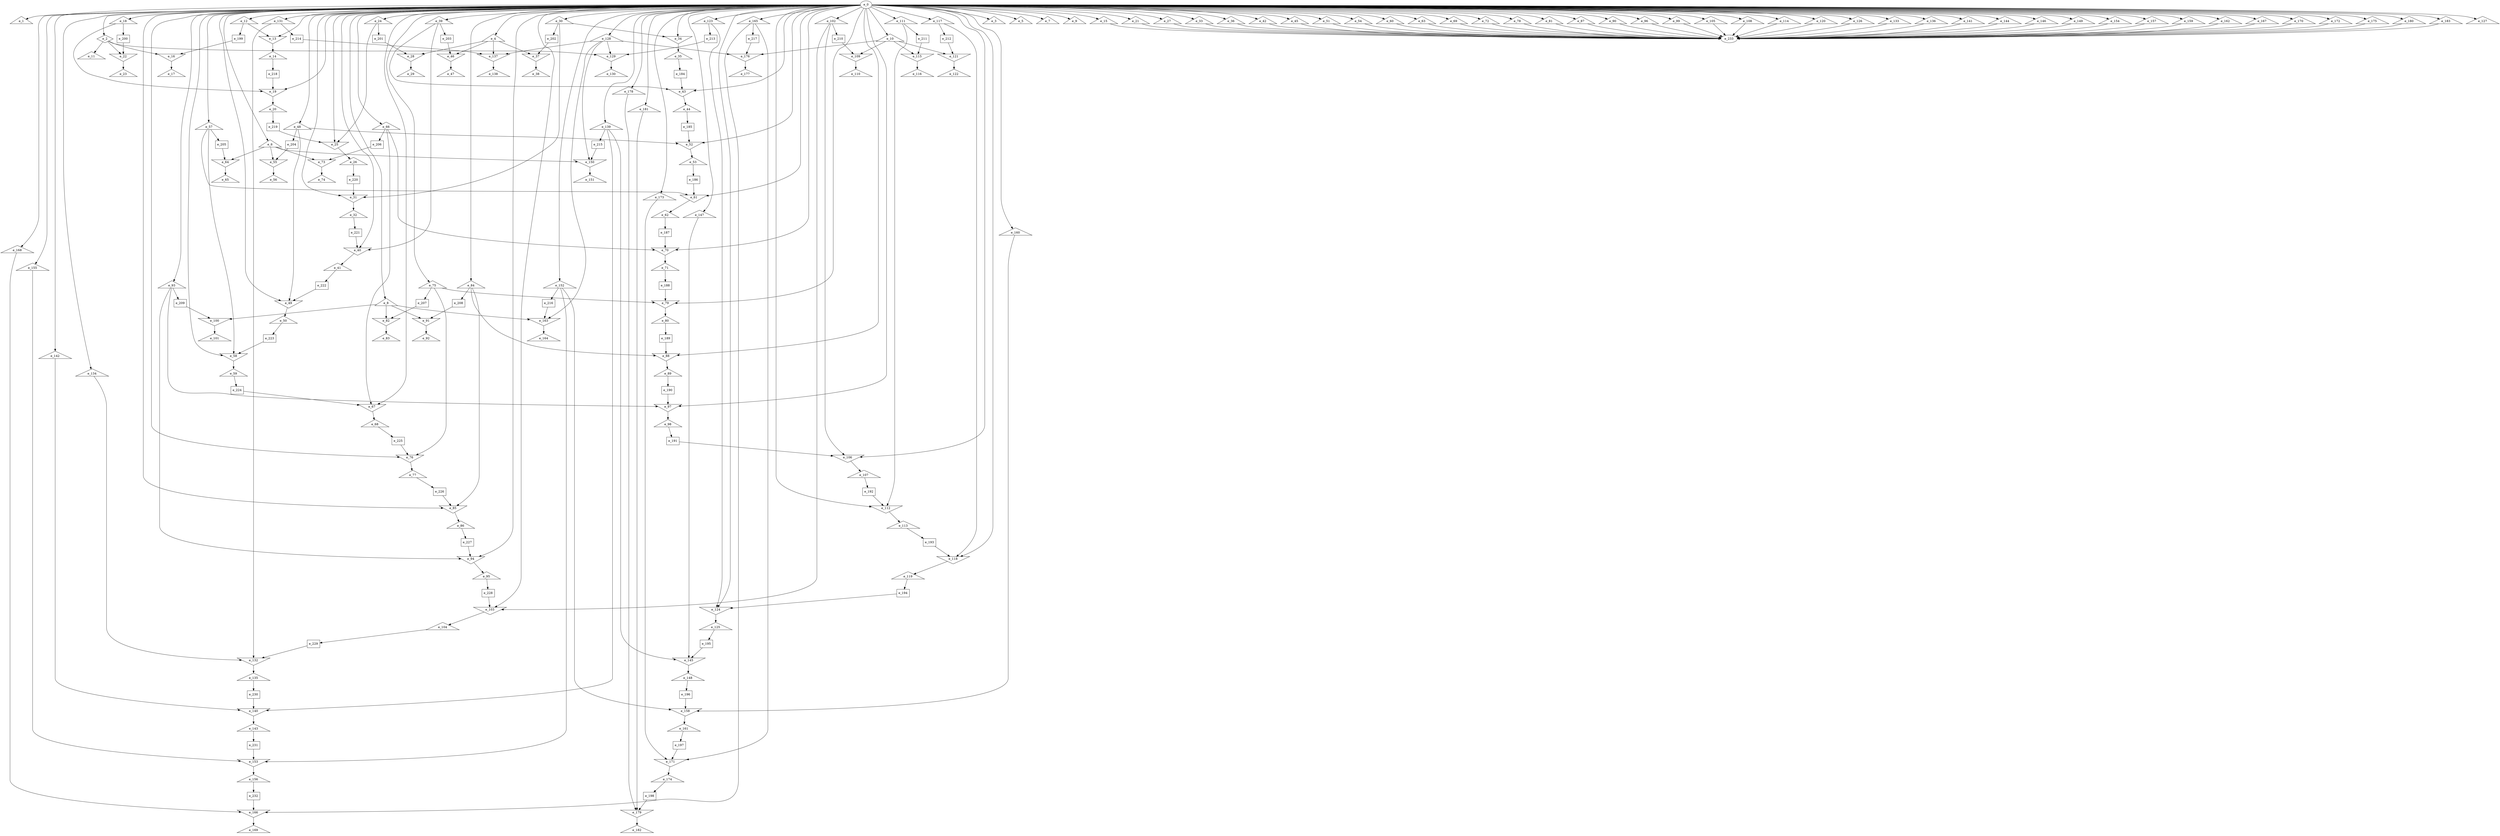 digraph control_path {
  e_0: entry_node : n ;
  e_1 [shape = triangle];
  e_2 [shape = diamond];
  e_3 [shape = triangle];
  e_4 [shape = triangle];
  e_5 [shape = triangle];
  e_6 [shape = triangle];
  e_7 [shape = triangle];
  e_8 [shape = triangle];
  e_9 [shape = triangle];
  e_10 [shape = triangle];
  e_11 [shape = triangle];
  e_12 [shape = triangle];
  e_13 [shape = invtriangle];
  e_14 [shape = triangle];
  e_15 [shape = triangle];
  e_16 [shape = invtriangle];
  e_17 [shape = triangle];
  e_18 [shape = triangle];
  e_19 [shape = invtriangle];
  e_20 [shape = triangle];
  e_21 [shape = triangle];
  e_22 [shape = invtriangle];
  e_23 [shape = triangle];
  e_24 [shape = triangle];
  e_25 [shape = invtriangle];
  e_26 [shape = triangle];
  e_27 [shape = triangle];
  e_28 [shape = invtriangle];
  e_29 [shape = triangle];
  e_30 [shape = triangle];
  e_31 [shape = invtriangle];
  e_32 [shape = triangle];
  e_33 [shape = triangle];
  e_34 [shape = invtriangle];
  e_35 [shape = triangle];
  e_36 [shape = triangle];
  e_37 [shape = invtriangle];
  e_38 [shape = triangle];
  e_39 [shape = triangle];
  e_40 [shape = invtriangle];
  e_41 [shape = triangle];
  e_42 [shape = triangle];
  e_43 [shape = invtriangle];
  e_44 [shape = triangle];
  e_45 [shape = triangle];
  e_46 [shape = invtriangle];
  e_47 [shape = triangle];
  e_48 [shape = triangle];
  e_49 [shape = invtriangle];
  e_50 [shape = triangle];
  e_51 [shape = triangle];
  e_52 [shape = invtriangle];
  e_53 [shape = triangle];
  e_54 [shape = triangle];
  e_55 [shape = invtriangle];
  e_56 [shape = triangle];
  e_57 [shape = triangle];
  e_58 [shape = invtriangle];
  e_59 [shape = triangle];
  e_60 [shape = triangle];
  e_61 [shape = invtriangle];
  e_62 [shape = triangle];
  e_63 [shape = triangle];
  e_64 [shape = invtriangle];
  e_65 [shape = triangle];
  e_66 [shape = triangle];
  e_67 [shape = invtriangle];
  e_68 [shape = triangle];
  e_69 [shape = triangle];
  e_70 [shape = invtriangle];
  e_71 [shape = triangle];
  e_72 [shape = triangle];
  e_73 [shape = invtriangle];
  e_74 [shape = triangle];
  e_75 [shape = triangle];
  e_76 [shape = invtriangle];
  e_77 [shape = triangle];
  e_78 [shape = triangle];
  e_79 [shape = invtriangle];
  e_80 [shape = triangle];
  e_81 [shape = triangle];
  e_82 [shape = invtriangle];
  e_83 [shape = triangle];
  e_84 [shape = triangle];
  e_85 [shape = invtriangle];
  e_86 [shape = triangle];
  e_87 [shape = triangle];
  e_88 [shape = invtriangle];
  e_89 [shape = triangle];
  e_90 [shape = triangle];
  e_91 [shape = invtriangle];
  e_92 [shape = triangle];
  e_93 [shape = triangle];
  e_94 [shape = invtriangle];
  e_95 [shape = triangle];
  e_96 [shape = triangle];
  e_97 [shape = invtriangle];
  e_98 [shape = triangle];
  e_99 [shape = triangle];
  e_100 [shape = invtriangle];
  e_101 [shape = triangle];
  e_102 [shape = triangle];
  e_103 [shape = invtriangle];
  e_104 [shape = triangle];
  e_105 [shape = triangle];
  e_106 [shape = invtriangle];
  e_107 [shape = triangle];
  e_108 [shape = triangle];
  e_109 [shape = invtriangle];
  e_110 [shape = triangle];
  e_111 [shape = triangle];
  e_112 [shape = invtriangle];
  e_113 [shape = triangle];
  e_114 [shape = triangle];
  e_115 [shape = invtriangle];
  e_116 [shape = triangle];
  e_117 [shape = triangle];
  e_118 [shape = invtriangle];
  e_119 [shape = triangle];
  e_120 [shape = triangle];
  e_121 [shape = invtriangle];
  e_122 [shape = triangle];
  e_123 [shape = triangle];
  e_124 [shape = invtriangle];
  e_125 [shape = triangle];
  e_126 [shape = triangle];
  e_127 [shape = triangle];
  e_128 [shape = triangle];
  e_129 [shape = invtriangle];
  e_130 [shape = triangle];
  e_131 [shape = triangle];
  e_132 [shape = invtriangle];
  e_133 [shape = triangle];
  e_134 [shape = triangle];
  e_135 [shape = triangle];
  e_136 [shape = triangle];
  e_137 [shape = invtriangle];
  e_138 [shape = triangle];
  e_139 [shape = triangle];
  e_140 [shape = invtriangle];
  e_141 [shape = triangle];
  e_142 [shape = triangle];
  e_143 [shape = triangle];
  e_144 [shape = triangle];
  e_145 [shape = invtriangle];
  e_146 [shape = triangle];
  e_147 [shape = triangle];
  e_148 [shape = triangle];
  e_149 [shape = triangle];
  e_150 [shape = invtriangle];
  e_151 [shape = triangle];
  e_152 [shape = triangle];
  e_153 [shape = invtriangle];
  e_154 [shape = triangle];
  e_155 [shape = triangle];
  e_156 [shape = triangle];
  e_157 [shape = triangle];
  e_158 [shape = invtriangle];
  e_159 [shape = triangle];
  e_160 [shape = triangle];
  e_161 [shape = triangle];
  e_162 [shape = triangle];
  e_163 [shape = invtriangle];
  e_164 [shape = triangle];
  e_165 [shape = triangle];
  e_166 [shape = invtriangle];
  e_167 [shape = triangle];
  e_168 [shape = triangle];
  e_169 [shape = triangle];
  e_170 [shape = triangle];
  e_171 [shape = invtriangle];
  e_172 [shape = triangle];
  e_173 [shape = triangle];
  e_174 [shape = triangle];
  e_175 [shape = triangle];
  e_176 [shape = invtriangle];
  e_177 [shape = triangle];
  e_178 [shape = triangle];
  e_179 [shape = invtriangle];
  e_180 [shape = triangle];
  e_181 [shape = triangle];
  e_182 [shape = triangle];
  e_183 [shape = triangle];
  e_184 [shape = dot];
  e_185 [shape = dot];
  e_186 [shape = dot];
  e_187 [shape = dot];
  e_188 [shape = dot];
  e_189 [shape = dot];
  e_190 [shape = dot];
  e_191 [shape = dot];
  e_192 [shape = dot];
  e_193 [shape = dot];
  e_194 [shape = dot];
  e_195 [shape = dot];
  e_196 [shape = dot];
  e_197 [shape = dot];
  e_198 [shape = dot];
  e_199 [shape = dot];
  e_200 [shape = dot];
  e_201 [shape = dot];
  e_202 [shape = dot];
  e_203 [shape = dot];
  e_204 [shape = dot];
  e_205 [shape = dot];
  e_206 [shape = dot];
  e_207 [shape = dot];
  e_208 [shape = dot];
  e_209 [shape = dot];
  e_210 [shape = dot];
  e_211 [shape = dot];
  e_212 [shape = dot];
  e_213 [shape = dot];
  e_214 [shape = dot];
  e_215 [shape = dot];
  e_216 [shape = dot];
  e_217 [shape = dot];
  e_218 [shape = dot];
  e_219 [shape = dot];
  e_220 [shape = dot];
  e_221 [shape = dot];
  e_222 [shape = dot];
  e_223 [shape = dot];
  e_224 [shape = dot];
  e_225 [shape = dot];
  e_226 [shape = dot];
  e_227 [shape = dot];
  e_228 [shape = dot];
  e_229 [shape = dot];
  e_230 [shape = dot];
  e_231 [shape = dot];
  e_232 [shape = dot];
  e_233: exit_node : s ;
  e_0 -> e_1;
  e_0 -> e_2;
  e_0 -> e_3;
  e_0 -> e_4;
  e_0 -> e_5;
  e_0 -> e_6;
  e_0 -> e_7;
  e_0 -> e_8;
  e_0 -> e_9;
  e_0 -> e_10;
  e_2 -> e_11;
  e_0 -> e_12;
  e_12 -> e_13;
  e_0 -> e_13;
  e_13 -> e_14;
  e_0 -> e_15;
  e_199 -> e_16;
  e_2 -> e_16;
  e_16 -> e_17;
  e_0 -> e_18;
  e_18 -> e_19;
  e_0 -> e_19;
  e_218 -> e_19;
  e_19 -> e_20;
  e_0 -> e_21;
  e_200 -> e_22;
  e_2 -> e_22;
  e_22 -> e_23;
  e_0 -> e_24;
  e_24 -> e_25;
  e_0 -> e_25;
  e_219 -> e_25;
  e_25 -> e_26;
  e_0 -> e_27;
  e_4 -> e_28;
  e_201 -> e_28;
  e_28 -> e_29;
  e_0 -> e_30;
  e_30 -> e_31;
  e_0 -> e_31;
  e_220 -> e_31;
  e_31 -> e_32;
  e_0 -> e_33;
  e_30 -> e_34;
  e_0 -> e_34;
  e_34 -> e_35;
  e_0 -> e_36;
  e_4 -> e_37;
  e_202 -> e_37;
  e_37 -> e_38;
  e_0 -> e_39;
  e_0 -> e_40;
  e_221 -> e_40;
  e_39 -> e_40;
  e_40 -> e_41;
  e_0 -> e_42;
  e_0 -> e_43;
  e_184 -> e_43;
  e_39 -> e_43;
  e_43 -> e_44;
  e_0 -> e_45;
  e_4 -> e_46;
  e_203 -> e_46;
  e_46 -> e_47;
  e_0 -> e_48;
  e_0 -> e_49;
  e_222 -> e_49;
  e_48 -> e_49;
  e_49 -> e_50;
  e_0 -> e_51;
  e_0 -> e_52;
  e_185 -> e_52;
  e_48 -> e_52;
  e_52 -> e_53;
  e_0 -> e_54;
  e_6 -> e_55;
  e_204 -> e_55;
  e_55 -> e_56;
  e_0 -> e_57;
  e_0 -> e_58;
  e_57 -> e_58;
  e_223 -> e_58;
  e_58 -> e_59;
  e_0 -> e_60;
  e_0 -> e_61;
  e_57 -> e_61;
  e_186 -> e_61;
  e_61 -> e_62;
  e_0 -> e_63;
  e_6 -> e_64;
  e_205 -> e_64;
  e_64 -> e_65;
  e_0 -> e_66;
  e_0 -> e_67;
  e_66 -> e_67;
  e_224 -> e_67;
  e_67 -> e_68;
  e_0 -> e_69;
  e_0 -> e_70;
  e_66 -> e_70;
  e_187 -> e_70;
  e_70 -> e_71;
  e_0 -> e_72;
  e_6 -> e_73;
  e_206 -> e_73;
  e_73 -> e_74;
  e_0 -> e_75;
  e_0 -> e_76;
  e_225 -> e_76;
  e_75 -> e_76;
  e_76 -> e_77;
  e_0 -> e_78;
  e_0 -> e_79;
  e_188 -> e_79;
  e_75 -> e_79;
  e_79 -> e_80;
  e_0 -> e_81;
  e_207 -> e_82;
  e_8 -> e_82;
  e_82 -> e_83;
  e_0 -> e_84;
  e_0 -> e_85;
  e_226 -> e_85;
  e_84 -> e_85;
  e_85 -> e_86;
  e_0 -> e_87;
  e_0 -> e_88;
  e_189 -> e_88;
  e_84 -> e_88;
  e_88 -> e_89;
  e_0 -> e_90;
  e_208 -> e_91;
  e_8 -> e_91;
  e_91 -> e_92;
  e_0 -> e_93;
  e_0 -> e_94;
  e_227 -> e_94;
  e_93 -> e_94;
  e_94 -> e_95;
  e_0 -> e_96;
  e_0 -> e_97;
  e_190 -> e_97;
  e_93 -> e_97;
  e_97 -> e_98;
  e_0 -> e_99;
  e_209 -> e_100;
  e_8 -> e_100;
  e_100 -> e_101;
  e_0 -> e_102;
  e_0 -> e_103;
  e_228 -> e_103;
  e_102 -> e_103;
  e_103 -> e_104;
  e_0 -> e_105;
  e_0 -> e_106;
  e_191 -> e_106;
  e_102 -> e_106;
  e_106 -> e_107;
  e_0 -> e_108;
  e_210 -> e_109;
  e_10 -> e_109;
  e_109 -> e_110;
  e_0 -> e_111;
  e_0 -> e_112;
  e_192 -> e_112;
  e_111 -> e_112;
  e_112 -> e_113;
  e_0 -> e_114;
  e_211 -> e_115;
  e_10 -> e_115;
  e_115 -> e_116;
  e_0 -> e_117;
  e_0 -> e_118;
  e_193 -> e_118;
  e_117 -> e_118;
  e_118 -> e_119;
  e_0 -> e_120;
  e_212 -> e_121;
  e_10 -> e_121;
  e_121 -> e_122;
  e_0 -> e_123;
  e_0 -> e_124;
  e_194 -> e_124;
  e_123 -> e_124;
  e_124 -> e_125;
  e_0 -> e_126;
  e_0 -> e_127;
  e_0 -> e_128;
  e_128 -> e_129;
  e_213 -> e_129;
  e_2 -> e_129;
  e_129 -> e_130;
  e_0 -> e_131;
  e_134 -> e_132;
  e_131 -> e_132;
  e_229 -> e_132;
  e_0 -> e_133;
  e_0 -> e_134;
  e_132 -> e_135;
  e_0 -> e_136;
  e_4 -> e_137;
  e_128 -> e_137;
  e_214 -> e_137;
  e_137 -> e_138;
  e_0 -> e_139;
  e_139 -> e_140;
  e_230 -> e_140;
  e_142 -> e_140;
  e_0 -> e_141;
  e_0 -> e_142;
  e_140 -> e_143;
  e_0 -> e_144;
  e_195 -> e_145;
  e_139 -> e_145;
  e_147 -> e_145;
  e_0 -> e_146;
  e_0 -> e_147;
  e_145 -> e_148;
  e_0 -> e_149;
  e_6 -> e_150;
  e_128 -> e_150;
  e_215 -> e_150;
  e_150 -> e_151;
  e_0 -> e_152;
  e_152 -> e_153;
  e_231 -> e_153;
  e_155 -> e_153;
  e_0 -> e_154;
  e_0 -> e_155;
  e_153 -> e_156;
  e_0 -> e_157;
  e_152 -> e_158;
  e_196 -> e_158;
  e_160 -> e_158;
  e_0 -> e_159;
  e_0 -> e_160;
  e_158 -> e_161;
  e_0 -> e_162;
  e_128 -> e_163;
  e_216 -> e_163;
  e_8 -> e_163;
  e_163 -> e_164;
  e_0 -> e_165;
  e_165 -> e_166;
  e_232 -> e_166;
  e_168 -> e_166;
  e_0 -> e_167;
  e_0 -> e_168;
  e_166 -> e_169;
  e_0 -> e_170;
  e_197 -> e_171;
  e_165 -> e_171;
  e_173 -> e_171;
  e_0 -> e_172;
  e_0 -> e_173;
  e_171 -> e_174;
  e_0 -> e_175;
  e_128 -> e_176;
  e_217 -> e_176;
  e_10 -> e_176;
  e_176 -> e_177;
  e_0 -> e_178;
  e_198 -> e_179;
  e_181 -> e_179;
  e_178 -> e_179;
  e_0 -> e_180;
  e_0 -> e_181;
  e_179 -> e_182;
  e_0 -> e_183;
  e_35 -> e_184;
  e_44 -> e_185;
  e_53 -> e_186;
  e_62 -> e_187;
  e_71 -> e_188;
  e_80 -> e_189;
  e_89 -> e_190;
  e_98 -> e_191;
  e_107 -> e_192;
  e_113 -> e_193;
  e_119 -> e_194;
  e_125 -> e_195;
  e_148 -> e_196;
  e_161 -> e_197;
  e_174 -> e_198;
  e_12 -> e_199;
  e_18 -> e_200;
  e_24 -> e_201;
  e_30 -> e_202;
  e_39 -> e_203;
  e_48 -> e_204;
  e_57 -> e_205;
  e_66 -> e_206;
  e_75 -> e_207;
  e_84 -> e_208;
  e_93 -> e_209;
  e_102 -> e_210;
  e_111 -> e_211;
  e_117 -> e_212;
  e_123 -> e_213;
  e_131 -> e_214;
  e_139 -> e_215;
  e_152 -> e_216;
  e_165 -> e_217;
  e_14 -> e_218;
  e_20 -> e_219;
  e_26 -> e_220;
  e_32 -> e_221;
  e_41 -> e_222;
  e_50 -> e_223;
  e_59 -> e_224;
  e_68 -> e_225;
  e_77 -> e_226;
  e_86 -> e_227;
  e_95 -> e_228;
  e_104 -> e_229;
  e_135 -> e_230;
  e_143 -> e_231;
  e_156 -> e_232;
  e_15 -> e_233;
  e_21 -> e_233;
  e_27 -> e_233;
  e_78 -> e_233;
  e_149 -> e_233;
  e_133 -> e_233;
  e_69 -> e_233;
  e_167 -> e_233;
  e_96 -> e_233;
  e_180 -> e_233;
  e_183 -> e_233;
  e_126 -> e_233;
  e_81 -> e_233;
  e_87 -> e_233;
  e_120 -> e_233;
  e_63 -> e_233;
  e_159 -> e_233;
  e_162 -> e_233;
  e_136 -> e_233;
  e_72 -> e_233;
  e_141 -> e_233;
  e_99 -> e_233;
  e_146 -> e_233;
  e_170 -> e_233;
  e_108 -> e_233;
  e_60 -> e_233;
  e_157 -> e_233;
  e_172 -> e_233;
  e_90 -> e_233;
  e_105 -> e_233;
  e_154 -> e_233;
  e_114 -> e_233;
  e_144 -> e_233;
  e_175 -> e_233;
  e_33 -> e_233;
  e_36 -> e_233;
  e_42 -> e_233;
  e_45 -> e_233;
  e_51 -> e_233;
  e_54 -> e_233;
}
